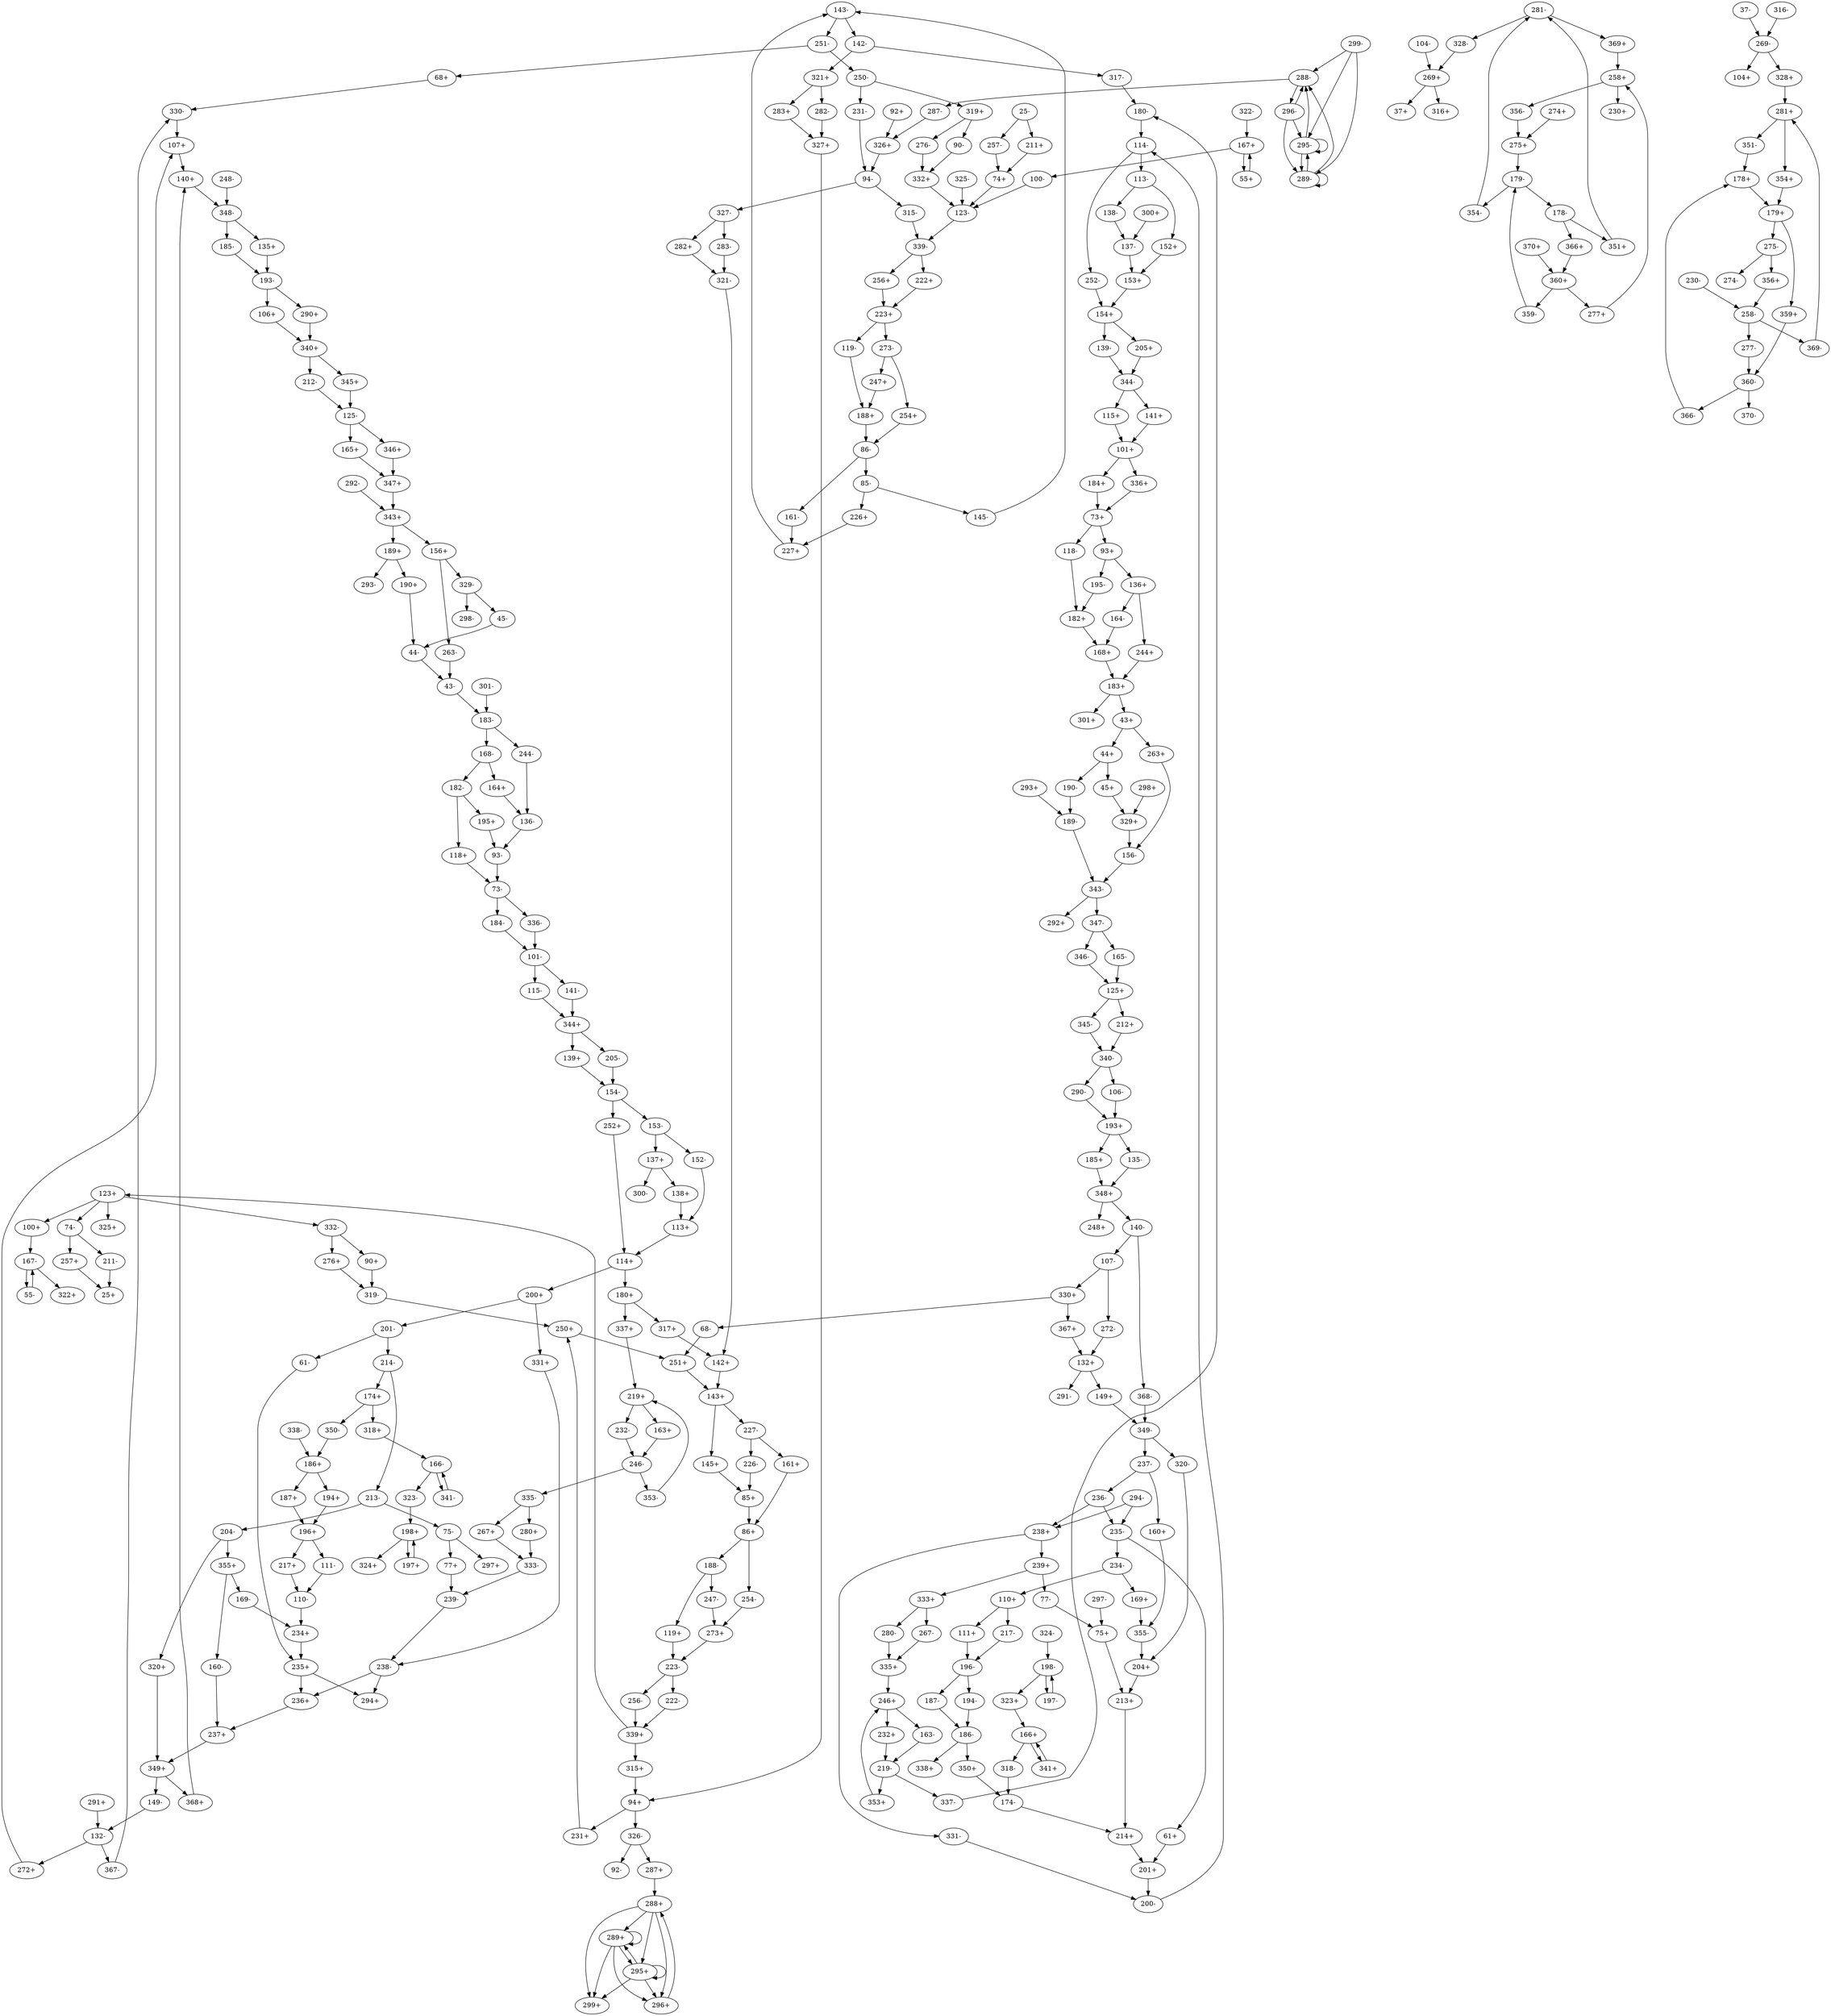 digraph adj {
graph [k=96]
edge [d=-95]
"25+" [l=25068 C=624715]
"25-" [l=25068 C=624715]
"37+" [l=15524 C=324304]
"37-" [l=15524 C=324304]
"43+" [l=329 C=59670]
"43-" [l=329 C=59670]
"44+" [l=103 C=2040]
"44-" [l=103 C=2040]
"45+" [l=98 C=765]
"45-" [l=98 C=765]
"55+" [l=26674 C=1289033]
"55-" [l=26674 C=1289033]
"61+" [l=59891 C=3986610]
"61-" [l=59891 C=3986610]
"68+" [l=30206 C=1302283]
"68-" [l=30206 C=1302283]
"73+" [l=362 C=68085]
"73-" [l=362 C=68085]
"74+" [l=61583 C=1618233]
"74-" [l=61583 C=1618233]
"75+" [l=3238 C=225497]
"75-" [l=3238 C=225497]
"77+" [l=12413 C=887728]
"77-" [l=12413 C=887728]
"85+" [l=274 C=31330]
"85-" [l=274 C=31330]
"86+" [l=260 C=34789]
"86-" [l=260 C=34789]
"90+" [l=184 C=1635]
"90-" [l=184 C=1635]
"92+" [l=8412 C=260938]
"92-" [l=8412 C=260938]
"93+" [l=171 C=19380]
"93-" [l=171 C=19380]
"94+" [l=144 C=3741]
"94-" [l=144 C=3741]
"100+" [l=3294 C=170713]
"100-" [l=3294 C=170713]
"101+" [l=225 C=33150]
"101-" [l=225 C=33150]
"104+" [l=19906 C=501670]
"104-" [l=19906 C=501670]
"106+" [l=191 C=24480]
"106-" [l=191 C=24480]
"107+" [l=135 C=10200]
"107-" [l=135 C=10200]
"110+" [l=188 C=10231]
"110-" [l=188 C=10231]
"111+" [l=190 C=8551]
"111-" [l=190 C=8551]
"113+" [l=167 C=18360]
"113-" [l=167 C=18360]
"114+" [l=182 C=22185]
"114-" [l=182 C=22185]
"115+" [l=191 C=511]
"115-" [l=191 C=511]
"118+" [l=379 C=45530]
"118-" [l=379 C=45530]
"119+" [l=191 C=12159]
"119-" [l=191 C=12159]
"123+" [l=138 C=8355]
"123-" [l=138 C=8355]
"125+" [l=230 C=34419]
"125-" [l=230 C=34419]
"132+" [l=145 C=12750]
"132-" [l=145 C=12750]
"135+" [l=191 C=2254]
"135-" [l=191 C=2254]
"136+" [l=101 C=1530]
"136-" [l=101 C=1530]
"137+" [l=169 C=16839]
"137-" [l=169 C=16839]
"138+" [l=117 C=4692]
"138-" [l=117 C=4692]
"139+" [l=261 C=42330]
"139-" [l=261 C=42330]
"140+" [l=161 C=16830]
"140-" [l=161 C=16830]
"141+" [l=191 C=24480]
"141-" [l=191 C=24480]
"142+" [l=96 C=123]
"142-" [l=96 C=123]
"143+" [l=138 C=10193]
"143-" [l=138 C=10193]
"145+" [l=191 C=4113]
"145-" [l=191 C=4113]
"149+" [l=123 C=7140]
"149-" [l=123 C=7140]
"152+" [l=191 C=17639]
"152-" [l=191 C=17639]
"153+" [l=111 C=4080]
"153-" [l=111 C=4080]
"154+" [l=130 C=8925]
"154-" [l=130 C=8925]
"156+" [l=103 C=2040]
"156-" [l=103 C=2040]
"160+" [l=827 C=45609]
"160-" [l=827 C=45609]
"161+" [l=331 C=6883]
"161-" [l=331 C=6883]
"163+" [l=404 C=12493]
"163-" [l=404 C=12493]
"164+" [l=185 C=22950]
"164-" [l=185 C=22950]
"165+" [l=191 C=435]
"165-" [l=191 C=435]
"166+" [l=168 C=6742]
"166-" [l=168 C=6742]
"167+" [l=194 C=10236]
"167-" [l=194 C=10236]
"168+" [l=101 C=1530]
"168-" [l=101 C=1530]
"169+" [l=208 C=7717]
"169-" [l=208 C=7717]
"174+" [l=137 C=6102]
"174-" [l=137 C=6102]
"178+" [l=106 C=442]
"178-" [l=106 C=442]
"179+" [l=134 C=1674]
"179-" [l=134 C=1674]
"180+" [l=112 C=1064]
"180-" [l=112 C=1064]
"182+" [l=160 C=12188]
"182-" [l=160 C=12188]
"183+" [l=136 C=10455]
"183-" [l=136 C=10455]
"184+" [l=191 C=3603]
"184-" [l=191 C=3603]
"185+" [l=191 C=24461]
"185-" [l=191 C=24461]
"186+" [l=181 C=7716]
"186-" [l=181 C=7716]
"187+" [l=371 C=10744]
"187-" [l=371 C=10744]
"188+" [l=152 C=9052]
"188-" [l=152 C=9052]
"189+" [l=188 C=13272]
"189-" [l=188 C=13272]
"190+" [l=98 C=397]
"190-" [l=98 C=397]
"193+" [l=148 C=13515]
"193-" [l=148 C=13515]
"194+" [l=398 C=20108]
"194-" [l=398 C=20108]
"195+" [l=126 C=2472]
"195-" [l=126 C=2472]
"196+" [l=192 C=8398]
"196-" [l=192 C=8398]
"197+" [l=316 C=12636]
"197-" [l=316 C=12636]
"198+" [l=128 C=3450]
"198-" [l=128 C=3450]
"200+" [l=119 C=6120]
"200-" [l=119 C=6120]
"201+" [l=110 C=3818]
"201-" [l=110 C=3818]
"204+" [l=121 C=4546]
"204-" [l=121 C=4546]
"205+" [l=261 C=6892]
"205-" [l=261 C=6892]
"211+" [l=183 C=234]
"211-" [l=183 C=234]
"212+" [l=191 C=3209]
"212-" [l=191 C=3209]
"213+" [l=116 C=5193]
"213-" [l=116 C=5193]
"214+" [l=101 C=1530]
"214-" [l=101 C=1530]
"217+" [l=221 C=6213]
"217-" [l=221 C=6213]
"219+" [l=215 C=7035]
"219-" [l=215 C=7035]
"222+" [l=191 C=12570]
"222-" [l=191 C=12570]
"223+" [l=172 C=15244]
"223-" [l=172 C=15244]
"226+" [l=153 C=4349]
"226-" [l=153 C=4349]
"227+" [l=133 C=3872]
"227-" [l=133 C=3872]
"230+" [l=651 C=9208]
"230-" [l=651 C=9208]
"231+" [l=424 C=12264]
"231-" [l=424 C=12264]
"232+" [l=404 C=12730]
"232-" [l=404 C=12730]
"234+" [l=99 C=697]
"234-" [l=99 C=697]
"235+" [l=98 C=765]
"235-" [l=98 C=765]
"236+" [l=96 C=255]
"236-" [l=96 C=255]
"237+" [l=96 C=255]
"237-" [l=96 C=255]
"238+" [l=127 C=7445]
"238-" [l=127 C=7445]
"239+" [l=100 C=619]
"239-" [l=100 C=619]
"244+" [l=191 C=4692]
"244-" [l=191 C=4692]
"246+" [l=125 C=2715]
"246-" [l=125 C=2715]
"247+" [l=144 C=2042]
"247-" [l=144 C=2042]
"248+" [l=155 C=311]
"248-" [l=155 C=311]
"250+" [l=97 C=198]
"250-" [l=97 C=198]
"251+" [l=96 C=153]
"251-" [l=96 C=153]
"252+" [l=279 C=5940]
"252-" [l=279 C=5940]
"254+" [l=201 C=4311]
"254-" [l=201 C=4311]
"256+" [l=191 C=2734]
"256-" [l=191 C=2734]
"257+" [l=184 C=3273]
"257-" [l=184 C=3273]
"258+" [l=126 C=1239]
"258-" [l=126 C=1239]
"263+" [l=191 C=4194]
"263-" [l=191 C=4194]
"267+" [l=182 C=2394]
"267-" [l=182 C=2394]
"269+" [l=132 C=1344]
"269-" [l=132 C=1344]
"272+" [l=191 C=228]
"272-" [l=191 C=228]
"273+" [l=142 C=2138]
"273-" [l=142 C=2138]
"274+" [l=191 C=1313]
"274-" [l=191 C=1313]
"275+" [l=113 C=558]
"275-" [l=113 C=558]
"276+" [l=185 C=981]
"276-" [l=185 C=981]
"277+" [l=104 C=161]
"277-" [l=104 C=161]
"280+" [l=181 C=435]
"280-" [l=181 C=435]
"281+" [l=167 C=2188]
"281-" [l=167 C=2188]
"282+" [l=191 C=688]
"282-" [l=191 C=688]
"283+" [l=191 C=1772]
"283-" [l=191 C=1772]
"287+" [l=188 C=764]
"287-" [l=188 C=764]
"288+" [l=97 C=228]
"288-" [l=97 C=228]
"289+" [l=96 C=255]
"289-" [l=96 C=255]
"290+" [l=191 C=503]
"290-" [l=191 C=503]
"291+" [l=120 C=68]
"291-" [l=120 C=68]
"292+" [l=143 C=147]
"292-" [l=143 C=147]
"293+" [l=98 C=9]
"293-" [l=98 C=9]
"294+" [l=113 C=67]
"294-" [l=113 C=67]
"295+" [l=191 C=4398]
"295-" [l=191 C=4398]
"296+" [l=189 C=5658]
"296-" [l=189 C=5658]
"297+" [l=134 C=85]
"297-" [l=134 C=85]
"298+" [l=98 C=13]
"298-" [l=98 C=13]
"299+" [l=123 C=103]
"299-" [l=123 C=103]
"300+" [l=102 C=15]
"300-" [l=102 C=15]
"301+" [l=147 C=122]
"301-" [l=147 C=122]
"315+" [l=13236 C=452620]
"315-" [l=13236 C=452620]
"316+" [l=131289 C=3178453]
"316-" [l=131289 C=3178453]
"317+" [l=424566 C=17319775]
"317-" [l=424566 C=17319775]
"318+" [l=199758 C=12578843]
"318-" [l=199758 C=12578843]
"319+" [l=404634 C=12826531]
"319-" [l=404634 C=12826531]
"320+" [l=334549 C=13637871]
"320-" [l=334549 C=13637871]
"321+" [l=120105 C=3148695]
"321-" [l=120105 C=3148695]
"322+" [l=87673 C=4267058]
"322-" [l=87673 C=4267058]
"323+" [l=181212 C=9448427]
"323-" [l=181212 C=9448427]
"324+" [l=160288 C=7840769]
"324-" [l=160288 C=7840769]
"325+" [l=300787 C=8331769]
"325-" [l=300787 C=8331769]
"326+" [l=154724 C=4877078]
"326-" [l=154724 C=4877078]
"327+" [l=100404 C=2909308]
"327-" [l=100404 C=2909308]
"328+" [l=72369 C=1796537]
"328-" [l=72369 C=1796537]
"329+" [l=180 C=21663]
"329-" [l=180 C=21663]
"330+" [l=163 C=17340]
"330-" [l=163 C=17340]
"331+" [l=55328 C=3749717]
"331-" [l=55328 C=3749717]
"332+" [l=173082 C=6454606]
"332-" [l=173082 C=6454606]
"333+" [l=138700 C=7723150]
"333-" [l=138700 C=7723150]
"335+" [l=69842 C=3468880]
"335-" [l=69842 C=3468880]
"336+" [l=191 C=24299]
"336-" [l=191 C=24299]
"337+" [l=244666 C=12311219]
"337-" [l=244666 C=12311219]
"338+" [l=354719 C=12280736]
"338-" [l=354719 C=12280736]
"339+" [l=435 C=65761]
"339-" [l=435 C=65761]
"340+" [l=733 C=162690]
"340-" [l=733 C=162690]
"341+" [l=2109 C=126497]
"341-" [l=2109 C=126497]
"343+" [l=472 C=96135]
"343-" [l=472 C=96135]
"344+" [l=565 C=119850]
"344-" [l=565 C=119850]
"345+" [l=191 C=24480]
"345-" [l=191 C=24480]
"346+" [l=191 C=24480]
"346-" [l=191 C=24480]
"347+" [l=575 C=122400]
"347-" [l=575 C=122400]
"348+" [l=323 C=58140]
"348-" [l=323 C=58140]
"349+" [l=155 C=15300]
"349-" [l=155 C=15300]
"350+" [l=461 C=23014]
"350-" [l=461 C=23014]
"351+" [l=696 C=9482]
"351-" [l=696 C=9482]
"353+" [l=10400 C=434699]
"353-" [l=10400 C=434699]
"354+" [l=707 C=9866]
"354-" [l=707 C=9866]
"355+" [l=165 C=8551]
"355-" [l=165 C=8551]
"356+" [l=761 C=13006]
"356-" [l=761 C=13006]
"359+" [l=819 C=14530]
"359-" [l=819 C=14530]
"360+" [l=427 C=10924]
"360-" [l=427 C=10924]
"366+" [l=9762 C=248025]
"366-" [l=9762 C=248025]
"367+" [l=123 C=7140]
"367-" [l=123 C=7140]
"368+" [l=309 C=12255]
"368-" [l=309 C=12255]
"369+" [l=14084 C=353394]
"369-" [l=14084 C=353394]
"370+" [l=108118 C=2734932]
"370-" [l=108118 C=2734932]
"25-" -> "211+"
"25-" -> "257-"
"37-" -> "269-"
"43+" -> "263+"
"43+" -> "44+"
"43-" -> "183-"
"44+" -> "45+"
"44+" -> "190-"
"44-" -> "43-"
"45+" -> "329+"
"45-" -> "44-"
"55+" -> "167+"
"55-" -> "167-"
"61+" -> "201+"
"61-" -> "235+"
"68+" -> "330-"
"68-" -> "251+"
"73+" -> "93+"
"73+" -> "118-"
"73-" -> "184-"
"73-" -> "336-"
"74+" -> "123-"
"74-" -> "211-"
"74-" -> "257+"
"75+" -> "213+"
"75-" -> "77+"
"75-" -> "297+"
"77+" -> "239-"
"77-" -> "75+"
"85+" -> "86+"
"85-" -> "145-"
"85-" -> "226+"
"86+" -> "188-"
"86+" -> "254-"
"86-" -> "85-"
"86-" -> "161-"
"90+" -> "319-"
"90-" -> "332+"
"92+" -> "326+"
"93+" -> "195-"
"93+" -> "136+"
"93-" -> "73-"
"94+" -> "231+"
"94+" -> "326-"
"94-" -> "315-"
"94-" -> "327-"
"100+" -> "167-"
"100-" -> "123-"
"101+" -> "184+"
"101+" -> "336+"
"101-" -> "115-"
"101-" -> "141-"
"104-" -> "269+"
"106+" -> "340+"
"106-" -> "193+"
"107+" -> "140+"
"107-" -> "272-"
"107-" -> "330+"
"110+" -> "111+"
"110+" -> "217-"
"110-" -> "234+"
"111+" -> "196-"
"111-" -> "110-"
"113+" -> "114+"
"113-" -> "138-"
"113-" -> "152+"
"114+" -> "180+"
"114+" -> "200+"
"114-" -> "113-"
"114-" -> "252-"
"115+" -> "101+"
"115-" -> "344+"
"118+" -> "73-"
"118-" -> "182+"
"119+" -> "223-"
"119-" -> "188+"
"123+" -> "74-"
"123+" -> "100+"
"123+" -> "325+"
"123+" -> "332-"
"123-" -> "339-"
"125+" -> "212+"
"125+" -> "345-"
"125-" -> "165+"
"125-" -> "346+"
"132+" -> "149+"
"132+" -> "291-"
"132-" -> "272+"
"132-" -> "367-"
"135+" -> "193-"
"135-" -> "348+"
"136+" -> "164-"
"136+" -> "244+"
"136-" -> "93-"
"137+" -> "138+"
"137+" -> "300-"
"137-" -> "153+"
"138+" -> "113+"
"138-" -> "137-"
"139+" -> "154-"
"139-" -> "344-"
"140+" -> "348-"
"140-" -> "107-"
"140-" -> "368-"
"141+" -> "101+"
"141-" -> "344+"
"142+" -> "143+"
"142-" -> "317-"
"142-" -> "321+"
"143+" -> "145+"
"143+" -> "227-"
"143-" -> "142-"
"143-" -> "251-"
"145+" -> "85+"
"145-" -> "143-"
"149+" -> "349-"
"149-" -> "132-"
"152+" -> "153+"
"152-" -> "113+"
"153+" -> "154+"
"153-" -> "137+"
"153-" -> "152-"
"154+" -> "139-"
"154+" -> "205+"
"154-" -> "252+"
"154-" -> "153-"
"156+" -> "263-"
"156+" -> "329-"
"156-" -> "343-"
"160+" -> "355-"
"160-" -> "237+"
"161+" -> "86+"
"161-" -> "227+"
"163+" -> "246-"
"163-" -> "219-"
"164+" -> "136-"
"164-" -> "168+"
"165+" -> "347+"
"165-" -> "125+"
"166+" -> "318-"
"166+" -> "341+"
"166-" -> "323-"
"166-" -> "341-"
"167+" -> "55+"
"167+" -> "100-"
"167-" -> "55-"
"167-" -> "322+"
"168+" -> "183+"
"168-" -> "164+"
"168-" -> "182-"
"169+" -> "355-"
"169-" -> "234+"
"174+" -> "318+"
"174+" -> "350-"
"174-" -> "214+"
"178+" -> "179+"
"178-" -> "351+"
"178-" -> "366+"
"179+" -> "359+"
"179+" -> "275-"
"179-" -> "354-"
"179-" -> "178-"
"180+" -> "317+"
"180+" -> "337+"
"180-" -> "114-"
"182+" -> "168+"
"182-" -> "118+"
"182-" -> "195+"
"183+" -> "43+"
"183+" -> "301+"
"183-" -> "244-"
"183-" -> "168-"
"184+" -> "73+"
"184-" -> "101-"
"185+" -> "348+"
"185-" -> "193-"
"186+" -> "187+"
"186+" -> "194+"
"186-" -> "338+"
"186-" -> "350+"
"187+" -> "196+"
"187-" -> "186-"
"188+" -> "86-"
"188-" -> "119+"
"188-" -> "247-"
"189+" -> "190+"
"189+" -> "293-"
"189-" -> "343-"
"190+" -> "44-"
"190-" -> "189-"
"193+" -> "135-"
"193+" -> "185+"
"193-" -> "106+"
"193-" -> "290+"
"194+" -> "196+"
"194-" -> "186-"
"195+" -> "93-"
"195-" -> "182+"
"196+" -> "111-"
"196+" -> "217+"
"196-" -> "187-"
"196-" -> "194-"
"197+" -> "198+"
"197-" -> "198-"
"198+" -> "197+"
"198+" -> "324+"
"198-" -> "197-"
"198-" -> "323+"
"200+" -> "201-"
"200+" -> "331+"
"200-" -> "114-"
"201+" -> "200-"
"201-" -> "61-"
"201-" -> "214-"
"204+" -> "213+"
"204-" -> "320+"
"204-" -> "355+"
"205+" -> "344-"
"205-" -> "154-"
"211+" -> "74+"
"211-" -> "25+"
"212+" -> "340-"
"212-" -> "125-"
"213+" -> "214+"
"213-" -> "75-"
"213-" -> "204-"
"214+" -> "201+"
"214-" -> "174+"
"214-" -> "213-"
"217+" -> "110-"
"217-" -> "196-"
"219+" -> "163+"
"219+" -> "232-"
"219-" -> "337-"
"219-" -> "353+"
"222+" -> "223+"
"222-" -> "339+"
"223+" -> "119-"
"223+" -> "273-"
"223-" -> "222-"
"223-" -> "256-"
"226+" -> "227+"
"226-" -> "85+"
"227+" -> "143-"
"227-" -> "161+"
"227-" -> "226-"
"230-" -> "258-"
"231+" -> "250+"
"231-" -> "94-"
"232+" -> "219-"
"232-" -> "246-"
"234+" -> "235+"
"234-" -> "110+"
"234-" -> "169+"
"235+" -> "236+"
"235+" -> "294+"
"235-" -> "61+"
"235-" -> "234-"
"236+" -> "237+"
"236-" -> "235-"
"236-" -> "238+"
"237+" -> "349+"
"237-" -> "160+"
"237-" -> "236-"
"238+" -> "331-"
"238+" -> "239+"
"238-" -> "294+"
"238-" -> "236+"
"239+" -> "77-"
"239+" -> "333+"
"239-" -> "238-"
"244+" -> "183+"
"244-" -> "136-"
"246+" -> "163-"
"246+" -> "232+"
"246-" -> "335-"
"246-" -> "353-"
"247+" -> "188+"
"247-" -> "273+"
"248-" -> "348-"
"250+" -> "251+"
"250-" -> "231-"
"250-" -> "319+"
"251+" -> "143+"
"251-" -> "68+"
"251-" -> "250-"
"252+" -> "114+"
"252-" -> "154+"
"254+" -> "86-"
"254-" -> "273+"
"256+" -> "223+"
"256-" -> "339+"
"257+" -> "25+"
"257-" -> "74+"
"258+" -> "230+"
"258+" -> "356-"
"258-" -> "277-"
"258-" -> "369-"
"263+" -> "156-"
"263-" -> "43-"
"267+" -> "333-"
"267-" -> "335+"
"269+" -> "37+"
"269+" -> "316+"
"269-" -> "104+"
"269-" -> "328+"
"272+" -> "107+"
"272-" -> "132+"
"273+" -> "223-"
"273-" -> "247+"
"273-" -> "254+"
"274+" -> "275+"
"275+" -> "179-"
"275-" -> "274-"
"275-" -> "356+"
"276+" -> "319-"
"276-" -> "332+"
"277+" -> "258+"
"277-" -> "360-"
"280+" -> "333-"
"280-" -> "335+"
"281+" -> "351-"
"281+" -> "354+"
"281-" -> "328-"
"281-" -> "369+"
"282+" -> "321-"
"282-" -> "327+"
"283+" -> "327+"
"283-" -> "321-"
"287+" -> "288+"
"287-" -> "326+"
"288+" -> "289+"
"288+" -> "295+"
"288+" -> "296+"
"288+" -> "299+"
"288-" -> "287-"
"288-" -> "296-"
"289+" -> "289+"
"289+" -> "295+"
"289+" -> "296+"
"289+" -> "299+"
"289-" -> "288-"
"289-" -> "289-"
"289-" -> "295-"
"290+" -> "340+"
"290-" -> "193+"
"291+" -> "132-"
"292-" -> "343+"
"293+" -> "189-"
"294-" -> "238+"
"294-" -> "235-"
"295+" -> "295+"
"295+" -> "296+"
"295+" -> "299+"
"295+" -> "289+"
"295-" -> "295-"
"295-" -> "288-"
"295-" -> "289-"
"296+" -> "288+"
"296-" -> "295-"
"296-" -> "288-"
"296-" -> "289-"
"297-" -> "75+"
"298+" -> "329+"
"299-" -> "295-"
"299-" -> "288-"
"299-" -> "289-"
"300+" -> "137-"
"301-" -> "183-"
"315+" -> "94+"
"315-" -> "339-"
"316-" -> "269-"
"317+" -> "142+"
"317-" -> "180-"
"318+" -> "166-"
"318-" -> "174-"
"319+" -> "90-"
"319+" -> "276-"
"319-" -> "250+"
"320+" -> "349+"
"320-" -> "204+"
"321+" -> "282-"
"321+" -> "283+"
"321-" -> "142+"
"322-" -> "167+"
"323+" -> "166+"
"323-" -> "198+"
"324-" -> "198-"
"325-" -> "123-"
"326+" -> "94-"
"326-" -> "92-"
"326-" -> "287+"
"327+" -> "94+"
"327-" -> "282+"
"327-" -> "283-"
"328+" -> "281+"
"328-" -> "269+"
"329+" -> "156-"
"329-" -> "45-"
"329-" -> "298-"
"330+" -> "68-"
"330+" -> "367+"
"330-" -> "107+"
"331+" -> "238-"
"331-" -> "200-"
"332+" -> "123-"
"332-" -> "90+"
"332-" -> "276+"
"333+" -> "267-"
"333+" -> "280-"
"333-" -> "239-"
"335+" -> "246+"
"335-" -> "267+"
"335-" -> "280+"
"336+" -> "73+"
"336-" -> "101-"
"337+" -> "219+"
"337-" -> "180-"
"338-" -> "186+"
"339+" -> "123+"
"339+" -> "315+"
"339-" -> "222+"
"339-" -> "256+"
"340+" -> "212-"
"340+" -> "345+"
"340-" -> "106-"
"340-" -> "290-"
"341+" -> "166+"
"341-" -> "166-"
"343+" -> "189+"
"343+" -> "156+"
"343-" -> "292+"
"343-" -> "347-"
"344+" -> "139+"
"344+" -> "205-"
"344-" -> "115+"
"344-" -> "141+"
"345+" -> "125-"
"345-" -> "340-"
"346+" -> "347+"
"346-" -> "125+"
"347+" -> "343+"
"347-" -> "165-"
"347-" -> "346-"
"348+" -> "140-"
"348+" -> "248+"
"348-" -> "135+"
"348-" -> "185-"
"349+" -> "149-"
"349+" -> "368+"
"349-" -> "320-"
"349-" -> "237-"
"350+" -> "174-"
"350-" -> "186+"
"351+" -> "281-"
"351-" -> "178+"
"353+" -> "246+"
"353-" -> "219+"
"354+" -> "179+"
"354-" -> "281-"
"355+" -> "160-"
"355+" -> "169-"
"355-" -> "204+"
"356+" -> "258-"
"356-" -> "275+"
"359+" -> "360-"
"359-" -> "179-"
"360+" -> "277+"
"360+" -> "359-"
"360-" -> "366-"
"360-" -> "370-"
"366+" -> "360+"
"366-" -> "178+"
"367+" -> "132+"
"367-" -> "330-"
"368+" -> "140+"
"368-" -> "349-"
"369+" -> "258+"
"369-" -> "281+"
"370+" -> "360+"
}
